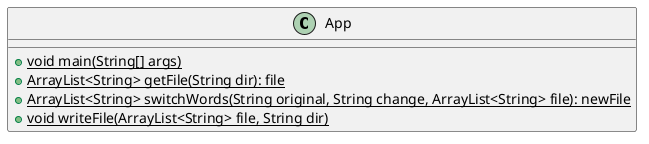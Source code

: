 @startuml
class App {
    +{static} void main(String[] args)
    +{static} ArrayList<String> getFile(String dir): file
    +{static} ArrayList<String> switchWords(String original, String change, ArrayList<String> file): newFile
    +{static} void writeFile(ArrayList<String> file, String dir)
}
@enduml